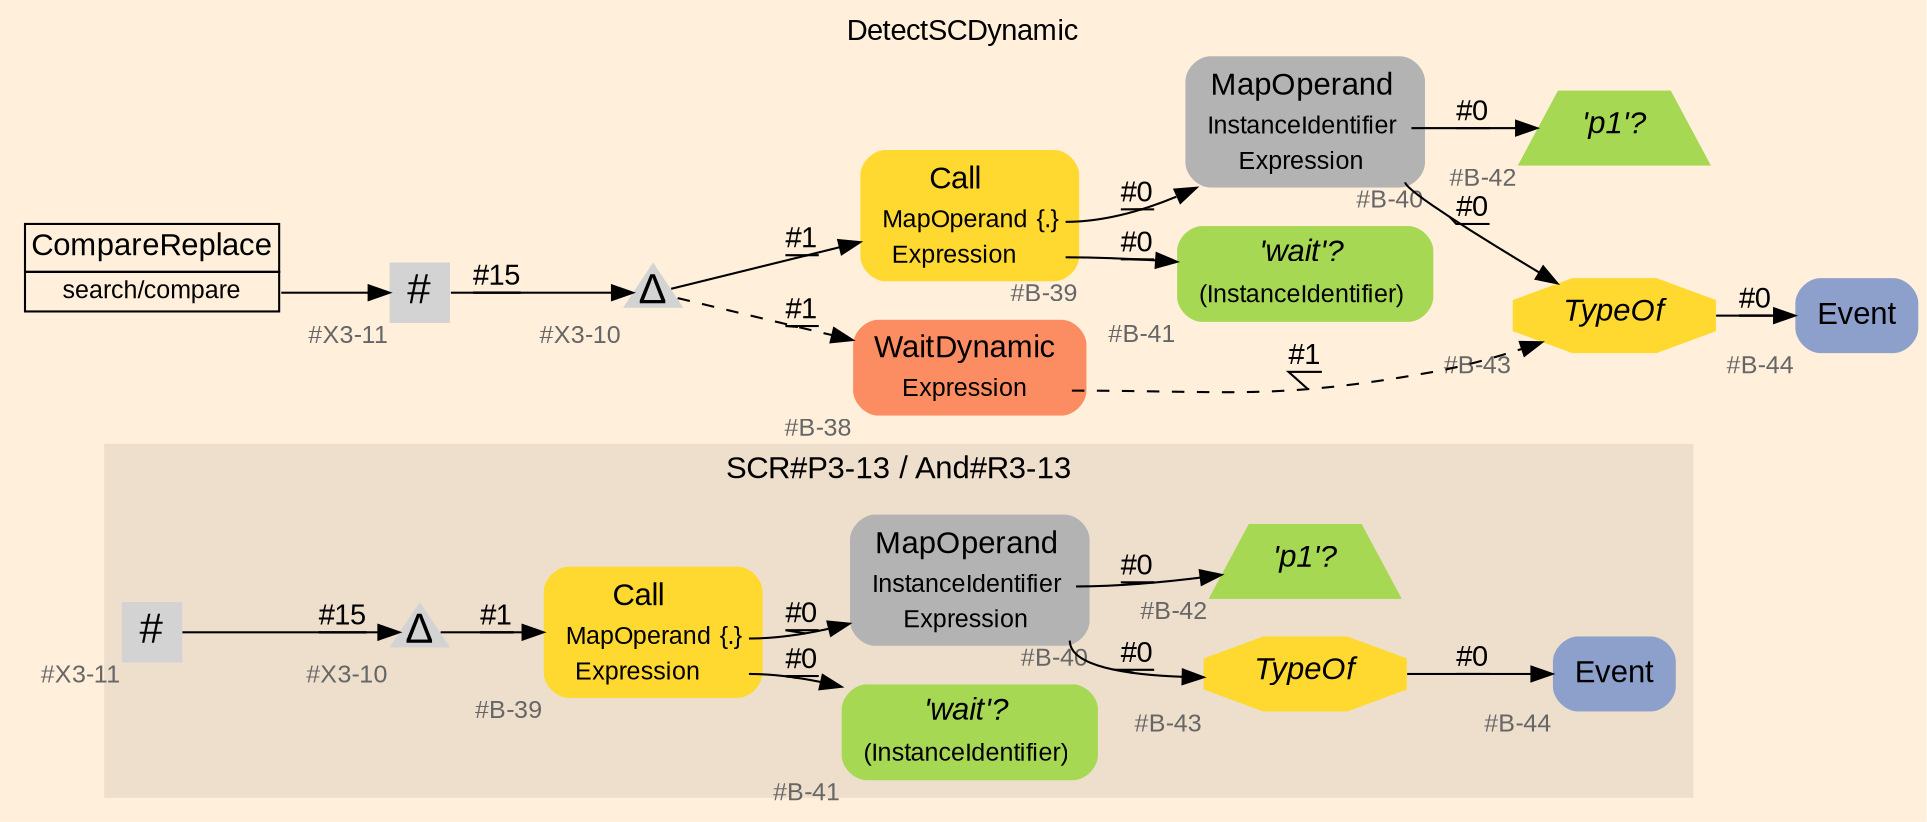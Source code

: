 digraph "DetectSCDynamic" {
label = "DetectSCDynamic"
labelloc = t
graph [
    rankdir = "LR"
    ranksep = 0.3
    bgcolor = antiquewhite1
    color = black
    fontcolor = black
    fontname = "Arial"
];
node [
    fontname = "Arial"
];
edge [
    fontname = "Arial"
];

// -------------------- figure And#R3-13 --------------------
// -------- region And#R3-13 ----------
subgraph "clusterAnd#R3-13" {
    label = "SCR#P3-13 / And#R3-13"
    style = "filled"
    color = antiquewhite2
    fontsize = "15"
    // -------- block And#R3-13/#X3-11 ----------
    "And#R3-13/#X3-11" [
        xlabel = "#X3-11"
        fontsize = "12"
        fontcolor = grey40
        shape = "square"
        label = <<FONT COLOR="black" POINT-SIZE="20">#</FONT>>
        style = "filled"
        penwidth = 0.0
        fixedsize = true
        width = 0.4
        height = 0.4
    ];
    
    // -------- block And#R3-13/#X3-10 ----------
    "And#R3-13/#X3-10" [
        xlabel = "#X3-10"
        fontsize = "12"
        fontcolor = grey40
        shape = "triangle"
        label = <<FONT COLOR="black" POINT-SIZE="20">Δ</FONT>>
        style = "filled"
        penwidth = 0.0
        fixedsize = true
        width = 0.4
        height = 0.4
    ];
    
    // -------- block And#R3-13/#B-42 ----------
    "And#R3-13/#B-42" [
        fillcolor = "/set28/5"
        xlabel = "#B-42"
        fontsize = "12"
        fontcolor = grey40
        shape = "trapezium"
        label = <<FONT COLOR="black" POINT-SIZE="15"><I>'p1'?</I></FONT>>
        style = "filled"
        penwidth = 0.0
    ];
    
    // -------- block And#R3-13/#B-39 ----------
    "And#R3-13/#B-39" [
        fillcolor = "/set28/6"
        xlabel = "#B-39"
        fontsize = "12"
        fontcolor = grey40
        shape = "plaintext"
        label = <<TABLE BORDER="0" CELLBORDER="0" CELLSPACING="0">
         <TR><TD><FONT COLOR="black" POINT-SIZE="15">Call</FONT></TD></TR>
         <TR><TD><FONT COLOR="black" POINT-SIZE="12">MapOperand</FONT></TD><TD PORT="port0"><FONT COLOR="black" POINT-SIZE="12">{.}</FONT></TD></TR>
         <TR><TD><FONT COLOR="black" POINT-SIZE="12">Expression</FONT></TD><TD PORT="port1"></TD></TR>
        </TABLE>>
        style = "rounded,filled"
    ];
    
    // -------- block And#R3-13/#B-41 ----------
    "And#R3-13/#B-41" [
        fillcolor = "/set28/5"
        xlabel = "#B-41"
        fontsize = "12"
        fontcolor = grey40
        shape = "plaintext"
        label = <<TABLE BORDER="0" CELLBORDER="0" CELLSPACING="0">
         <TR><TD><FONT COLOR="black" POINT-SIZE="15"><I>'wait'?</I></FONT></TD></TR>
         <TR><TD><FONT COLOR="black" POINT-SIZE="12">(InstanceIdentifier)</FONT></TD><TD PORT="port0"></TD></TR>
        </TABLE>>
        style = "rounded,filled"
    ];
    
    // -------- block And#R3-13/#B-40 ----------
    "And#R3-13/#B-40" [
        fillcolor = "/set28/8"
        xlabel = "#B-40"
        fontsize = "12"
        fontcolor = grey40
        shape = "plaintext"
        label = <<TABLE BORDER="0" CELLBORDER="0" CELLSPACING="0">
         <TR><TD><FONT COLOR="black" POINT-SIZE="15">MapOperand</FONT></TD></TR>
         <TR><TD><FONT COLOR="black" POINT-SIZE="12">InstanceIdentifier</FONT></TD><TD PORT="port0"></TD></TR>
         <TR><TD><FONT COLOR="black" POINT-SIZE="12">Expression</FONT></TD><TD PORT="port1"></TD></TR>
        </TABLE>>
        style = "rounded,filled"
    ];
    
    // -------- block And#R3-13/#B-44 ----------
    "And#R3-13/#B-44" [
        fillcolor = "/set28/3"
        xlabel = "#B-44"
        fontsize = "12"
        fontcolor = grey40
        shape = "plaintext"
        label = <<TABLE BORDER="0" CELLBORDER="0" CELLSPACING="0">
         <TR><TD><FONT COLOR="black" POINT-SIZE="15">Event</FONT></TD></TR>
        </TABLE>>
        style = "rounded,filled"
    ];
    
    // -------- block And#R3-13/#B-43 ----------
    "And#R3-13/#B-43" [
        fillcolor = "/set28/6"
        xlabel = "#B-43"
        fontsize = "12"
        fontcolor = grey40
        shape = "octagon"
        label = <<FONT COLOR="black" POINT-SIZE="15"><I>TypeOf</I></FONT>>
        style = "filled"
        penwidth = 0.0
    ];
    
}

"And#R3-13/#X3-11" -> "And#R3-13/#X3-10" [
    label = "#15"
    decorate = true
    color = black
    fontcolor = black
];

"And#R3-13/#X3-10" -> "And#R3-13/#B-39" [
    label = "#1"
    decorate = true
    color = black
    fontcolor = black
];

"And#R3-13/#B-39":port0 -> "And#R3-13/#B-40" [
    label = "#0"
    decorate = true
    color = black
    fontcolor = black
];

"And#R3-13/#B-39":port1 -> "And#R3-13/#B-41" [
    label = "#0"
    decorate = true
    color = black
    fontcolor = black
];

"And#R3-13/#B-40":port0 -> "And#R3-13/#B-42" [
    label = "#0"
    decorate = true
    color = black
    fontcolor = black
];

"And#R3-13/#B-40":port1 -> "And#R3-13/#B-43" [
    label = "#0"
    decorate = true
    color = black
    fontcolor = black
];

"And#R3-13/#B-43" -> "And#R3-13/#B-44" [
    label = "#0"
    decorate = true
    color = black
    fontcolor = black
];


// -------------------- transformation figure --------------------
// -------- block CR#X3-12 ----------
"CR#X3-12" [
    fillcolor = antiquewhite1
    fontsize = "12"
    fontcolor = grey40
    shape = "plaintext"
    label = <<TABLE BORDER="0" CELLBORDER="1" CELLSPACING="0">
     <TR><TD><FONT COLOR="black" POINT-SIZE="15">CompareReplace</FONT></TD></TR>
     <TR><TD PORT="port0"><FONT COLOR="black" POINT-SIZE="12">search/compare</FONT></TD></TR>
    </TABLE>>
    style = "filled"
    color = black
];

// -------- block #X3-11 ----------
"#X3-11" [
    xlabel = "#X3-11"
    fontsize = "12"
    fontcolor = grey40
    shape = "square"
    label = <<FONT COLOR="black" POINT-SIZE="20">#</FONT>>
    style = "filled"
    penwidth = 0.0
    fixedsize = true
    width = 0.4
    height = 0.4
];

// -------- block #X3-10 ----------
"#X3-10" [
    xlabel = "#X3-10"
    fontsize = "12"
    fontcolor = grey40
    shape = "triangle"
    label = <<FONT COLOR="black" POINT-SIZE="20">Δ</FONT>>
    style = "filled"
    penwidth = 0.0
    fixedsize = true
    width = 0.4
    height = 0.4
];

// -------- block #B-39 ----------
"#B-39" [
    fillcolor = "/set28/6"
    xlabel = "#B-39"
    fontsize = "12"
    fontcolor = grey40
    shape = "plaintext"
    label = <<TABLE BORDER="0" CELLBORDER="0" CELLSPACING="0">
     <TR><TD><FONT COLOR="black" POINT-SIZE="15">Call</FONT></TD></TR>
     <TR><TD><FONT COLOR="black" POINT-SIZE="12">MapOperand</FONT></TD><TD PORT="port0"><FONT COLOR="black" POINT-SIZE="12">{.}</FONT></TD></TR>
     <TR><TD><FONT COLOR="black" POINT-SIZE="12">Expression</FONT></TD><TD PORT="port1"></TD></TR>
    </TABLE>>
    style = "rounded,filled"
];

// -------- block #B-40 ----------
"#B-40" [
    fillcolor = "/set28/8"
    xlabel = "#B-40"
    fontsize = "12"
    fontcolor = grey40
    shape = "plaintext"
    label = <<TABLE BORDER="0" CELLBORDER="0" CELLSPACING="0">
     <TR><TD><FONT COLOR="black" POINT-SIZE="15">MapOperand</FONT></TD></TR>
     <TR><TD><FONT COLOR="black" POINT-SIZE="12">InstanceIdentifier</FONT></TD><TD PORT="port0"></TD></TR>
     <TR><TD><FONT COLOR="black" POINT-SIZE="12">Expression</FONT></TD><TD PORT="port1"></TD></TR>
    </TABLE>>
    style = "rounded,filled"
];

// -------- block #B-42 ----------
"#B-42" [
    fillcolor = "/set28/5"
    xlabel = "#B-42"
    fontsize = "12"
    fontcolor = grey40
    shape = "trapezium"
    label = <<FONT COLOR="black" POINT-SIZE="15"><I>'p1'?</I></FONT>>
    style = "filled"
    penwidth = 0.0
];

// -------- block #B-43 ----------
"#B-43" [
    fillcolor = "/set28/6"
    xlabel = "#B-43"
    fontsize = "12"
    fontcolor = grey40
    shape = "octagon"
    label = <<FONT COLOR="black" POINT-SIZE="15"><I>TypeOf</I></FONT>>
    style = "filled"
    penwidth = 0.0
];

// -------- block #B-44 ----------
"#B-44" [
    fillcolor = "/set28/3"
    xlabel = "#B-44"
    fontsize = "12"
    fontcolor = grey40
    shape = "plaintext"
    label = <<TABLE BORDER="0" CELLBORDER="0" CELLSPACING="0">
     <TR><TD><FONT COLOR="black" POINT-SIZE="15">Event</FONT></TD></TR>
    </TABLE>>
    style = "rounded,filled"
];

// -------- block #B-41 ----------
"#B-41" [
    fillcolor = "/set28/5"
    xlabel = "#B-41"
    fontsize = "12"
    fontcolor = grey40
    shape = "plaintext"
    label = <<TABLE BORDER="0" CELLBORDER="0" CELLSPACING="0">
     <TR><TD><FONT COLOR="black" POINT-SIZE="15"><I>'wait'?</I></FONT></TD></TR>
     <TR><TD><FONT COLOR="black" POINT-SIZE="12">(InstanceIdentifier)</FONT></TD><TD PORT="port0"></TD></TR>
    </TABLE>>
    style = "rounded,filled"
];

// -------- block #B-38 ----------
"#B-38" [
    fillcolor = "/set28/2"
    xlabel = "#B-38"
    fontsize = "12"
    fontcolor = grey40
    shape = "plaintext"
    label = <<TABLE BORDER="0" CELLBORDER="0" CELLSPACING="0">
     <TR><TD><FONT COLOR="black" POINT-SIZE="15">WaitDynamic</FONT></TD></TR>
     <TR><TD><FONT COLOR="black" POINT-SIZE="12">Expression</FONT></TD><TD PORT="port0"></TD></TR>
    </TABLE>>
    style = "rounded,filled"
];

"CR#X3-12":port0 -> "#X3-11" [
    label = ""
    decorate = true
    color = black
    fontcolor = black
];

"#X3-11" -> "#X3-10" [
    label = "#15"
    decorate = true
    color = black
    fontcolor = black
];

"#X3-10" -> "#B-39" [
    label = "#1"
    decorate = true
    color = black
    fontcolor = black
];

"#X3-10" -> "#B-38" [
    style="dashed"
    label = "#1"
    decorate = true
    color = black
    fontcolor = black
];

"#B-39":port0 -> "#B-40" [
    label = "#0"
    decorate = true
    color = black
    fontcolor = black
];

"#B-39":port1 -> "#B-41" [
    label = "#0"
    decorate = true
    color = black
    fontcolor = black
];

"#B-40":port0 -> "#B-42" [
    label = "#0"
    decorate = true
    color = black
    fontcolor = black
];

"#B-40":port1 -> "#B-43" [
    label = "#0"
    decorate = true
    color = black
    fontcolor = black
];

"#B-43" -> "#B-44" [
    label = "#0"
    decorate = true
    color = black
    fontcolor = black
];

"#B-38":port0 -> "#B-43" [
    style="dashed"
    label = "#1"
    decorate = true
    color = black
    fontcolor = black
];


}
